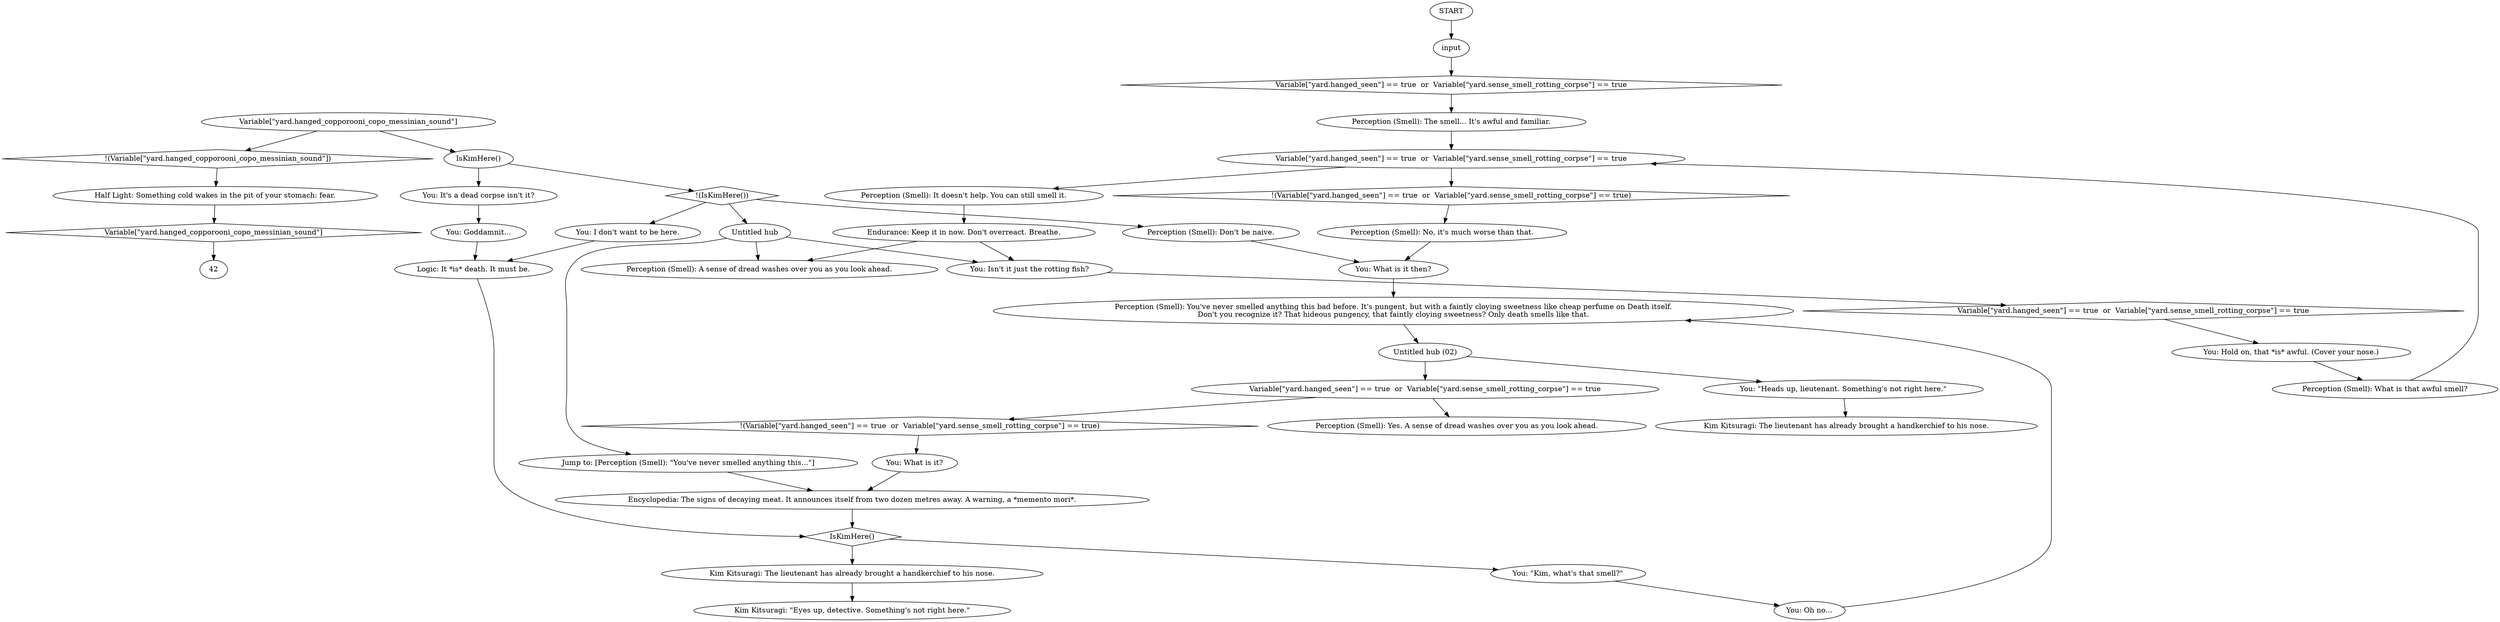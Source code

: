 # BOARDWALK ORB / smell of death
# You smell something awfully familiar...
# ==================================================
digraph G {
	  0 [label="START"];
	  1 [label="input"];
	  2 [label="Kim Kitsuragi: \"Eyes up, detective. Something's not right here.\""];
	  3 [label="Kim Kitsuragi: The lieutenant has already brought a handkerchief to his nose."];
	  4 [label="Endurance: Keep it in now. Don't overreact. Breathe."];
	  5 [label="Perception (Smell): The smell... It's awful and familiar."];
	  6 [label="Perception (Smell): No, it's much worse than that."];
	  7 [label="Variable[\"yard.hanged_copporooni_copo_messinian_sound\"]"];
	  8 [label="Variable[\"yard.hanged_copporooni_copo_messinian_sound\"]", shape=diamond];
	  9 [label="!(Variable[\"yard.hanged_copporooni_copo_messinian_sound\"])", shape=diamond];
	  10 [label="IsKimHere()"];
	  11 [label="IsKimHere()", shape=diamond];
	  12 [label="!(IsKimHere())", shape=diamond];
	  13 [label="You: It's a dead corpse isn't it?"];
	  14 [label="Perception (Smell): Don't be naive."];
	  15 [label="You: Hold on, that *is* awful. (Cover your nose.)"];
	  16 [label="Jump to: [Perception (Smell): \"You've never smelled anything this...\"]"];
	  17 [label="Perception (Smell): You've never smelled anything this bad before. It's pungent, but with a faintly cloying sweetness like cheap perfume on Death itself.\nDon't you recognize it? That hideous pungency, that faintly cloying sweetness? Only death smells like that."];
	  18 [label="Encyclopedia: The signs of decaying meat. It announces itself from two dozen metres away. A warning, a *memento mori*."];
	  19 [label="Half Light: Something cold wakes in the pit of your stomach: fear."];
	  20 [label="Untitled hub (02)"];
	  21 [label="You: What is it then?"];
	  22 [label="You: \"Heads up, lieutenant. Something's not right here.\""];
	  23 [label="You: \"Kim, what's that smell?\""];
	  24 [label="Kim Kitsuragi: The lieutenant has already brought a handkerchief to his nose."];
	  25 [label="You: Oh no..."];
	  26 [label="Variable[\"yard.hanged_seen\"] == true  or  Variable[\"yard.sense_smell_rotting_corpse\"] == true"];
	  27 [label="Variable[\"yard.hanged_seen\"] == true  or  Variable[\"yard.sense_smell_rotting_corpse\"] == true", shape=diamond];
	  28 [label="!(Variable[\"yard.hanged_seen\"] == true  or  Variable[\"yard.sense_smell_rotting_corpse\"] == true)", shape=diamond];
	  29 [label="Perception (Smell): Yes. A sense of dread washes over you as you look ahead."];
	  30 [label="You: Goddamnit..."];
	  31 [label="You: I don't want to be here."];
	  32 [label="Untitled hub"];
	  33 [label="Variable[\"yard.hanged_seen\"] == true  or  Variable[\"yard.sense_smell_rotting_corpse\"] == true"];
	  34 [label="Variable[\"yard.hanged_seen\"] == true  or  Variable[\"yard.sense_smell_rotting_corpse\"] == true", shape=diamond];
	  35 [label="!(Variable[\"yard.hanged_seen\"] == true  or  Variable[\"yard.sense_smell_rotting_corpse\"] == true)", shape=diamond];
	  36 [label="Perception (Smell): It doesn't help. You can still smell it."];
	  37 [label="Perception (Smell): What is that awful smell?"];
	  38 [label="You: What is it?"];
	  39 [label="You: Isn't it just the rotting fish?"];
	  40 [label="Perception (Smell): A sense of dread washes over you as you look ahead."];
	  41 [label="Logic: It *is* death. It must be."];
	  0 -> 1
	  1 -> 27
	  4 -> 40
	  4 -> 39
	  5 -> 33
	  6 -> 21
	  7 -> 9
	  7 -> 10
	  8 -> 42
	  9 -> 19
	  10 -> 12
	  10 -> 13
	  11 -> 24
	  11 -> 23
	  12 -> 32
	  12 -> 14
	  12 -> 31
	  13 -> 30
	  14 -> 21
	  15 -> 37
	  16 -> 18
	  17 -> 20
	  18 -> 11
	  19 -> 8
	  20 -> 26
	  20 -> 22
	  21 -> 17
	  22 -> 3
	  23 -> 25
	  24 -> 2
	  25 -> 17
	  26 -> 28
	  26 -> 29
	  27 -> 5
	  28 -> 38
	  30 -> 41
	  31 -> 41
	  32 -> 16
	  32 -> 40
	  32 -> 39
	  33 -> 35
	  33 -> 36
	  34 -> 15
	  35 -> 6
	  36 -> 4
	  37 -> 33
	  38 -> 18
	  39 -> 34
	  41 -> 11
}

